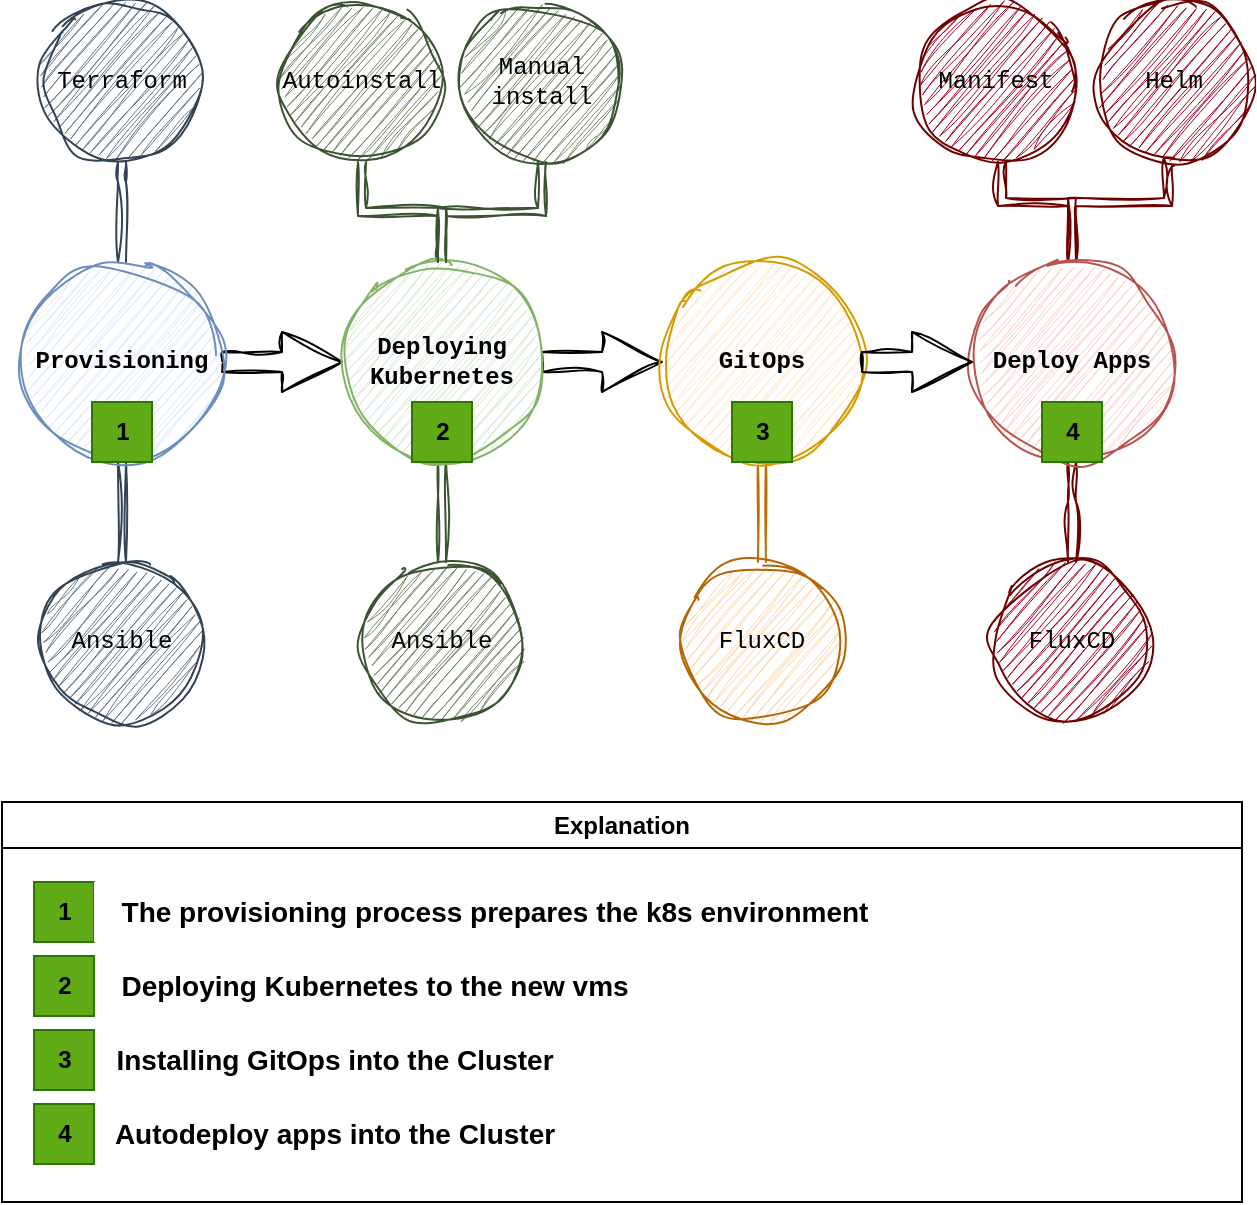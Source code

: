 <mxfile version="22.1.2" type="device">
  <diagram name="Page-1" id="cW7DyYns7IOl4KSju8Ti">
    <mxGraphModel dx="1195" dy="799" grid="1" gridSize="10" guides="1" tooltips="1" connect="1" arrows="1" fold="1" page="1" pageScale="1" pageWidth="1169" pageHeight="827" math="0" shadow="0">
      <root>
        <mxCell id="0" />
        <mxCell id="1" parent="0" />
        <mxCell id="YxEf2_6aXLeFkohSwEjW-4" value="" style="edgeStyle=orthogonalEdgeStyle;rounded=0;orthogonalLoop=1;jettySize=auto;html=1;fontFamily=Courier New;fontSize=12;fontColor=#000000;sketch=1;curveFitting=1;jiggle=2;shape=link;fillColor=#647687;strokeColor=#314354;" parent="1" source="YxEf2_6aXLeFkohSwEjW-1" target="YxEf2_6aXLeFkohSwEjW-3" edge="1">
          <mxGeometry relative="1" as="geometry">
            <Array as="points">
              <mxPoint x="420" y="170" />
              <mxPoint x="420" y="170" />
            </Array>
          </mxGeometry>
        </mxCell>
        <mxCell id="YxEf2_6aXLeFkohSwEjW-5" value="" style="edgeStyle=orthogonalEdgeStyle;rounded=0;orthogonalLoop=1;jettySize=auto;html=1;fontFamily=Courier New;fontSize=12;fontColor=#000000;sketch=1;curveFitting=1;jiggle=2;shape=link;fillColor=#647687;strokeColor=#314354;" parent="1" source="YxEf2_6aXLeFkohSwEjW-1" target="YxEf2_6aXLeFkohSwEjW-2" edge="1">
          <mxGeometry relative="1" as="geometry" />
        </mxCell>
        <mxCell id="YxEf2_6aXLeFkohSwEjW-7" value="" style="edgeStyle=orthogonalEdgeStyle;shape=arrow;rounded=0;sketch=1;jiggle=2;curveFitting=1;orthogonalLoop=1;jettySize=auto;html=1;labelBackgroundColor=default;strokeColor=default;align=center;verticalAlign=middle;fontFamily=Courier New;fontSize=12;fontColor=#000000;endArrow=classic;" parent="1" source="YxEf2_6aXLeFkohSwEjW-1" target="YxEf2_6aXLeFkohSwEjW-6" edge="1">
          <mxGeometry relative="1" as="geometry" />
        </mxCell>
        <mxCell id="YxEf2_6aXLeFkohSwEjW-1" value="Provisioning" style="ellipse;whiteSpace=wrap;html=1;aspect=fixed;fontFamily=Courier New;sketch=1;curveFitting=1;jiggle=2;fontStyle=1;fillColor=#dae8fc;strokeColor=#6c8ebf;fontColor=#000000;" parent="1" vertex="1">
          <mxGeometry x="370" y="210" width="100" height="100" as="geometry" />
        </mxCell>
        <mxCell id="YxEf2_6aXLeFkohSwEjW-2" value="Ansible" style="ellipse;whiteSpace=wrap;html=1;aspect=fixed;sketch=1;jiggle=2;curveFitting=1;strokeColor=#314354;align=center;verticalAlign=middle;fontFamily=Courier New;fontSize=12;fontColor=#000000;fillColor=#647687;" parent="1" vertex="1">
          <mxGeometry x="380" y="360" width="80" height="80" as="geometry" />
        </mxCell>
        <mxCell id="YxEf2_6aXLeFkohSwEjW-3" value="Terraform" style="ellipse;whiteSpace=wrap;html=1;aspect=fixed;sketch=1;jiggle=2;curveFitting=1;strokeColor=#314354;align=center;verticalAlign=middle;fontFamily=Courier New;fontSize=12;fontColor=#000000;fillColor=#647687;" parent="1" vertex="1">
          <mxGeometry x="380" y="80" width="80" height="80" as="geometry" />
        </mxCell>
        <mxCell id="YxEf2_6aXLeFkohSwEjW-11" value="" style="edgeStyle=orthogonalEdgeStyle;shape=link;rounded=0;sketch=1;jiggle=2;curveFitting=1;orthogonalLoop=1;jettySize=auto;html=1;labelBackgroundColor=default;strokeColor=#3A5431;align=center;verticalAlign=middle;fontFamily=Courier New;fontSize=12;fontColor=#000000;endArrow=classic;fillColor=#6d8764;" parent="1" source="YxEf2_6aXLeFkohSwEjW-6" target="YxEf2_6aXLeFkohSwEjW-9" edge="1">
          <mxGeometry relative="1" as="geometry" />
        </mxCell>
        <mxCell id="YxEf2_6aXLeFkohSwEjW-13" value="" style="edgeStyle=orthogonalEdgeStyle;shape=link;rounded=0;sketch=1;jiggle=2;curveFitting=1;orthogonalLoop=1;jettySize=auto;html=1;labelBackgroundColor=default;strokeColor=#3A5431;align=center;verticalAlign=middle;fontFamily=Courier New;fontSize=12;fontColor=#000000;endArrow=classic;fillColor=#6d8764;" parent="1" source="YxEf2_6aXLeFkohSwEjW-6" target="YxEf2_6aXLeFkohSwEjW-12" edge="1">
          <mxGeometry relative="1" as="geometry" />
        </mxCell>
        <mxCell id="YxEf2_6aXLeFkohSwEjW-17" value="" style="edgeStyle=orthogonalEdgeStyle;shape=arrow;rounded=0;sketch=1;jiggle=2;curveFitting=1;orthogonalLoop=1;jettySize=auto;html=1;labelBackgroundColor=default;strokeColor=default;align=center;verticalAlign=middle;fontFamily=Courier New;fontSize=12;fontColor=#000000;endArrow=classic;" parent="1" source="YxEf2_6aXLeFkohSwEjW-6" target="YxEf2_6aXLeFkohSwEjW-16" edge="1">
          <mxGeometry relative="1" as="geometry" />
        </mxCell>
        <mxCell id="YxEf2_6aXLeFkohSwEjW-6" value="Deploying&lt;br&gt;Kubernetes" style="ellipse;whiteSpace=wrap;html=1;aspect=fixed;fontFamily=Courier New;sketch=1;curveFitting=1;jiggle=2;fontStyle=1;fillColor=#d5e8d4;strokeColor=#82b366;fontColor=#000000;" parent="1" vertex="1">
          <mxGeometry x="530" y="210" width="100" height="100" as="geometry" />
        </mxCell>
        <mxCell id="YxEf2_6aXLeFkohSwEjW-9" value="Ansible" style="ellipse;whiteSpace=wrap;html=1;aspect=fixed;sketch=1;jiggle=2;curveFitting=1;strokeColor=#3A5431;align=center;verticalAlign=middle;fontFamily=Courier New;fontSize=12;fontColor=#000000;fillColor=#6d8764;" parent="1" vertex="1">
          <mxGeometry x="540" y="360" width="80" height="80" as="geometry" />
        </mxCell>
        <mxCell id="YxEf2_6aXLeFkohSwEjW-12" value="Autoinstall" style="ellipse;whiteSpace=wrap;html=1;aspect=fixed;sketch=1;jiggle=2;curveFitting=1;strokeColor=#3A5431;align=center;verticalAlign=middle;fontFamily=Courier New;fontSize=12;fontColor=#000000;fillColor=#6d8764;" parent="1" vertex="1">
          <mxGeometry x="500" y="80" width="80" height="80" as="geometry" />
        </mxCell>
        <mxCell id="YxEf2_6aXLeFkohSwEjW-14" value="Manual&lt;br&gt;install" style="ellipse;whiteSpace=wrap;html=1;aspect=fixed;sketch=1;jiggle=2;curveFitting=1;strokeColor=#3A5431;align=center;verticalAlign=middle;fontFamily=Courier New;fontSize=12;fontColor=#000000;fillColor=#6d8764;" parent="1" vertex="1">
          <mxGeometry x="590" y="80" width="80" height="80" as="geometry" />
        </mxCell>
        <mxCell id="YxEf2_6aXLeFkohSwEjW-15" value="" style="edgeStyle=orthogonalEdgeStyle;shape=link;rounded=0;sketch=1;jiggle=2;curveFitting=1;orthogonalLoop=1;jettySize=auto;html=1;labelBackgroundColor=default;strokeColor=#3A5431;align=center;verticalAlign=middle;fontFamily=Courier New;fontSize=12;fontColor=#000000;endArrow=classic;entryX=0.5;entryY=1;entryDx=0;entryDy=0;fillColor=#6d8764;" parent="1" source="YxEf2_6aXLeFkohSwEjW-6" target="YxEf2_6aXLeFkohSwEjW-14" edge="1">
          <mxGeometry relative="1" as="geometry">
            <mxPoint x="735" y="220" as="sourcePoint" />
            <mxPoint x="700" y="170" as="targetPoint" />
          </mxGeometry>
        </mxCell>
        <mxCell id="YxEf2_6aXLeFkohSwEjW-19" value="" style="edgeStyle=orthogonalEdgeStyle;shape=link;rounded=0;sketch=1;jiggle=2;curveFitting=1;orthogonalLoop=1;jettySize=auto;html=1;labelBackgroundColor=default;strokeColor=#BD7000;align=center;verticalAlign=middle;fontFamily=Courier New;fontSize=12;fontColor=#000000;endArrow=classic;fillColor=#f0a30a;" parent="1" source="YxEf2_6aXLeFkohSwEjW-16" target="YxEf2_6aXLeFkohSwEjW-18" edge="1">
          <mxGeometry relative="1" as="geometry" />
        </mxCell>
        <mxCell id="YxEf2_6aXLeFkohSwEjW-16" value="GitOps" style="ellipse;whiteSpace=wrap;html=1;aspect=fixed;fontFamily=Courier New;sketch=1;curveFitting=1;jiggle=2;fontStyle=1;fillColor=#ffe6cc;strokeColor=#d79b00;fontColor=#000000;" parent="1" vertex="1">
          <mxGeometry x="690" y="210" width="100" height="100" as="geometry" />
        </mxCell>
        <mxCell id="YxEf2_6aXLeFkohSwEjW-18" value="FluxCD" style="ellipse;whiteSpace=wrap;html=1;aspect=fixed;sketch=1;jiggle=2;curveFitting=1;strokeColor=#b46504;align=center;verticalAlign=middle;fontFamily=Courier New;fontSize=12;fillColor=#fad7ac;fontColor=#000000;" parent="1" vertex="1">
          <mxGeometry x="700" y="360" width="80" height="80" as="geometry" />
        </mxCell>
        <mxCell id="O4BSXaxzGQCQ_GHIh_x1-1" value="1" style="text;html=1;align=center;verticalAlign=middle;resizable=0;points=[];autosize=1;strokeColor=#2D7600;fillColor=#60a917;fontStyle=1;labelBorderColor=none;labelBackgroundColor=none;fontColor=#000000;" parent="1" vertex="1">
          <mxGeometry x="405" y="280.0" width="30" height="30" as="geometry" />
        </mxCell>
        <mxCell id="O4BSXaxzGQCQ_GHIh_x1-2" value="2" style="text;html=1;align=center;verticalAlign=middle;resizable=0;points=[];autosize=1;strokeColor=#2D7600;fillColor=#60a917;fontStyle=1;labelBorderColor=none;labelBackgroundColor=none;fontColor=#000000;" parent="1" vertex="1">
          <mxGeometry x="565" y="280.0" width="30" height="30" as="geometry" />
        </mxCell>
        <mxCell id="O4BSXaxzGQCQ_GHIh_x1-3" value="3" style="text;html=1;align=center;verticalAlign=middle;resizable=0;points=[];autosize=1;strokeColor=#2D7600;fillColor=#60a917;fontStyle=1;labelBorderColor=none;labelBackgroundColor=none;fontColor=#000000;" parent="1" vertex="1">
          <mxGeometry x="725" y="280.0" width="30" height="30" as="geometry" />
        </mxCell>
        <mxCell id="O4BSXaxzGQCQ_GHIh_x1-5" value="Explanation" style="swimlane;whiteSpace=wrap;html=1;fontColor=#000000;" parent="1" vertex="1">
          <mxGeometry x="360" y="480" width="620" height="200" as="geometry" />
        </mxCell>
        <mxCell id="O4BSXaxzGQCQ_GHIh_x1-6" value="1" style="text;html=1;align=center;verticalAlign=middle;resizable=0;points=[];autosize=1;strokeColor=#2D7600;fillColor=#60a917;fontStyle=1;labelBorderColor=none;labelBackgroundColor=none;fontColor=#000000;" parent="O4BSXaxzGQCQ_GHIh_x1-5" vertex="1">
          <mxGeometry x="16" y="40.0" width="30" height="30" as="geometry" />
        </mxCell>
        <mxCell id="O4BSXaxzGQCQ_GHIh_x1-11" value="Installing GitOps into the Cluster" style="text;html=1;align=center;verticalAlign=middle;resizable=0;points=[];autosize=1;strokeColor=none;fillColor=default;fontStyle=1;fontSize=14;fontColor=#000000;" parent="O4BSXaxzGQCQ_GHIh_x1-5" vertex="1">
          <mxGeometry x="46" y="114" width="240" height="30" as="geometry" />
        </mxCell>
        <mxCell id="c8HjSMTsnwQxsMyd5ykE-2" value="Autodeploy apps into the Cluster" style="text;html=1;align=center;verticalAlign=middle;resizable=0;points=[];autosize=1;strokeColor=none;fillColor=default;fontStyle=1;fontSize=14;fontColor=#000000;" parent="O4BSXaxzGQCQ_GHIh_x1-5" vertex="1">
          <mxGeometry x="46" y="151" width="240" height="30" as="geometry" />
        </mxCell>
        <mxCell id="O4BSXaxzGQCQ_GHIh_x1-9" value="Deploying Kubernetes to the new vms" style="text;html=1;align=center;verticalAlign=middle;resizable=0;points=[];autosize=1;strokeColor=none;fillColor=default;fontStyle=1;fontSize=14;fontColor=#000000;" parent="O4BSXaxzGQCQ_GHIh_x1-5" vertex="1">
          <mxGeometry x="46" y="77" width="280" height="30" as="geometry" />
        </mxCell>
        <mxCell id="O4BSXaxzGQCQ_GHIh_x1-7" value="The provisioning process prepares the k8s environment" style="text;html=1;align=center;verticalAlign=middle;resizable=0;points=[];autosize=1;strokeColor=none;fillColor=default;fontStyle=1;fontSize=14;fontColor=#000000;" parent="O4BSXaxzGQCQ_GHIh_x1-5" vertex="1">
          <mxGeometry x="46" y="40" width="400" height="30" as="geometry" />
        </mxCell>
        <mxCell id="O4BSXaxzGQCQ_GHIh_x1-8" value="2" style="text;html=1;align=center;verticalAlign=middle;resizable=0;points=[];autosize=1;strokeColor=#2D7600;fillColor=#60a917;fontStyle=1;labelBorderColor=none;labelBackgroundColor=none;fontColor=#000000;" parent="1" vertex="1">
          <mxGeometry x="376" y="557.0" width="30" height="30" as="geometry" />
        </mxCell>
        <mxCell id="O4BSXaxzGQCQ_GHIh_x1-10" value="3" style="text;html=1;align=center;verticalAlign=middle;resizable=0;points=[];autosize=1;strokeColor=#2D7600;fillColor=#60a917;fontStyle=1;labelBorderColor=none;labelBackgroundColor=none;fontColor=#000000;" parent="1" vertex="1">
          <mxGeometry x="376" y="594.0" width="30" height="30" as="geometry" />
        </mxCell>
        <mxCell id="c8HjSMTsnwQxsMyd5ykE-3" value="4" style="text;html=1;align=center;verticalAlign=middle;resizable=0;points=[];autosize=1;strokeColor=#2D7600;fillColor=#60a917;fontStyle=1;labelBorderColor=none;labelBackgroundColor=none;fontColor=#000000;" parent="1" vertex="1">
          <mxGeometry x="376" y="631.0" width="30" height="30" as="geometry" />
        </mxCell>
        <mxCell id="c8HjSMTsnwQxsMyd5ykE-4" value="" style="edgeStyle=orthogonalEdgeStyle;shape=link;rounded=0;sketch=1;jiggle=2;curveFitting=1;orthogonalLoop=1;jettySize=auto;html=1;labelBackgroundColor=default;strokeColor=#6F0000;align=center;verticalAlign=middle;fontFamily=Courier New;fontSize=12;fontColor=#000000;endArrow=classic;fillColor=#a20025;" parent="1" source="c8HjSMTsnwQxsMyd5ykE-5" target="c8HjSMTsnwQxsMyd5ykE-6" edge="1">
          <mxGeometry relative="1" as="geometry">
            <Array as="points">
              <mxPoint x="895" y="330" />
              <mxPoint x="895" y="330" />
            </Array>
          </mxGeometry>
        </mxCell>
        <mxCell id="TgoJWcPEcwMl91phbgmU-3" value="" style="edgeStyle=orthogonalEdgeStyle;rounded=0;orthogonalLoop=1;jettySize=auto;html=1;shape=link;fillColor=#a20025;strokeColor=#6F0000;sketch=1;curveFitting=1;jiggle=2;fontColor=#000000;" edge="1" parent="1" source="c8HjSMTsnwQxsMyd5ykE-5" target="TgoJWcPEcwMl91phbgmU-1">
          <mxGeometry relative="1" as="geometry">
            <Array as="points">
              <mxPoint x="895" y="180" />
              <mxPoint x="860" y="180" />
            </Array>
          </mxGeometry>
        </mxCell>
        <mxCell id="TgoJWcPEcwMl91phbgmU-5" value="" style="edgeStyle=orthogonalEdgeStyle;rounded=0;orthogonalLoop=1;jettySize=auto;html=1;entryX=0.5;entryY=1;entryDx=0;entryDy=0;shape=link;sketch=1;curveFitting=1;jiggle=2;fillColor=#a20025;strokeColor=#6F0000;fontColor=#000000;" edge="1" parent="1" source="c8HjSMTsnwQxsMyd5ykE-5" target="c8HjSMTsnwQxsMyd5ykE-13">
          <mxGeometry relative="1" as="geometry">
            <Array as="points">
              <mxPoint x="895" y="180" />
              <mxPoint x="943" y="180" />
            </Array>
          </mxGeometry>
        </mxCell>
        <mxCell id="c8HjSMTsnwQxsMyd5ykE-5" value="Deploy Apps" style="ellipse;whiteSpace=wrap;html=1;aspect=fixed;fontFamily=Courier New;sketch=1;curveFitting=1;jiggle=2;fontStyle=1;fillColor=#f8cecc;strokeColor=#b85450;fontColor=#000000;" parent="1" vertex="1">
          <mxGeometry x="845" y="210" width="100" height="100" as="geometry" />
        </mxCell>
        <mxCell id="c8HjSMTsnwQxsMyd5ykE-6" value="FluxCD" style="ellipse;whiteSpace=wrap;html=1;aspect=fixed;sketch=1;jiggle=2;curveFitting=1;strokeColor=#6F0000;align=center;verticalAlign=middle;fontFamily=Courier New;fontSize=12;fillColor=#a20025;fontColor=#000000;" parent="1" vertex="1">
          <mxGeometry x="855" y="360" width="80" height="80" as="geometry" />
        </mxCell>
        <mxCell id="c8HjSMTsnwQxsMyd5ykE-7" value="4" style="text;html=1;align=center;verticalAlign=middle;resizable=0;points=[];autosize=1;strokeColor=#2D7600;fillColor=#60a917;fontStyle=1;labelBorderColor=none;labelBackgroundColor=none;fontColor=#000000;" parent="1" vertex="1">
          <mxGeometry x="880" y="280.0" width="30" height="30" as="geometry" />
        </mxCell>
        <mxCell id="c8HjSMTsnwQxsMyd5ykE-10" value="" style="edgeStyle=orthogonalEdgeStyle;shape=arrow;rounded=0;sketch=1;jiggle=2;curveFitting=1;orthogonalLoop=1;jettySize=auto;html=1;labelBackgroundColor=default;strokeColor=default;align=center;verticalAlign=middle;fontFamily=Courier New;fontSize=12;fontColor=#000000;endArrow=classic;exitX=1;exitY=0.5;exitDx=0;exitDy=0;entryX=0;entryY=0.5;entryDx=0;entryDy=0;" parent="1" source="YxEf2_6aXLeFkohSwEjW-16" target="c8HjSMTsnwQxsMyd5ykE-5" edge="1">
          <mxGeometry relative="1" as="geometry">
            <mxPoint x="790" y="260" as="sourcePoint" />
            <mxPoint x="850" y="260" as="targetPoint" />
          </mxGeometry>
        </mxCell>
        <mxCell id="c8HjSMTsnwQxsMyd5ykE-13" value="Helm" style="ellipse;whiteSpace=wrap;html=1;aspect=fixed;sketch=1;jiggle=2;curveFitting=1;strokeColor=#6F0000;align=center;verticalAlign=middle;fontFamily=Courier New;fontSize=12;fillColor=#a20025;fontColor=#000000;" parent="1" vertex="1">
          <mxGeometry x="906" y="80" width="80" height="80" as="geometry" />
        </mxCell>
        <mxCell id="TgoJWcPEcwMl91phbgmU-1" value="Manifest" style="ellipse;whiteSpace=wrap;html=1;aspect=fixed;sketch=1;jiggle=2;curveFitting=1;strokeColor=#6F0000;align=center;verticalAlign=middle;fontFamily=Courier New;fontSize=12;fillColor=#a20025;fontColor=#000000;" vertex="1" parent="1">
          <mxGeometry x="817" y="80" width="80" height="80" as="geometry" />
        </mxCell>
      </root>
    </mxGraphModel>
  </diagram>
</mxfile>
